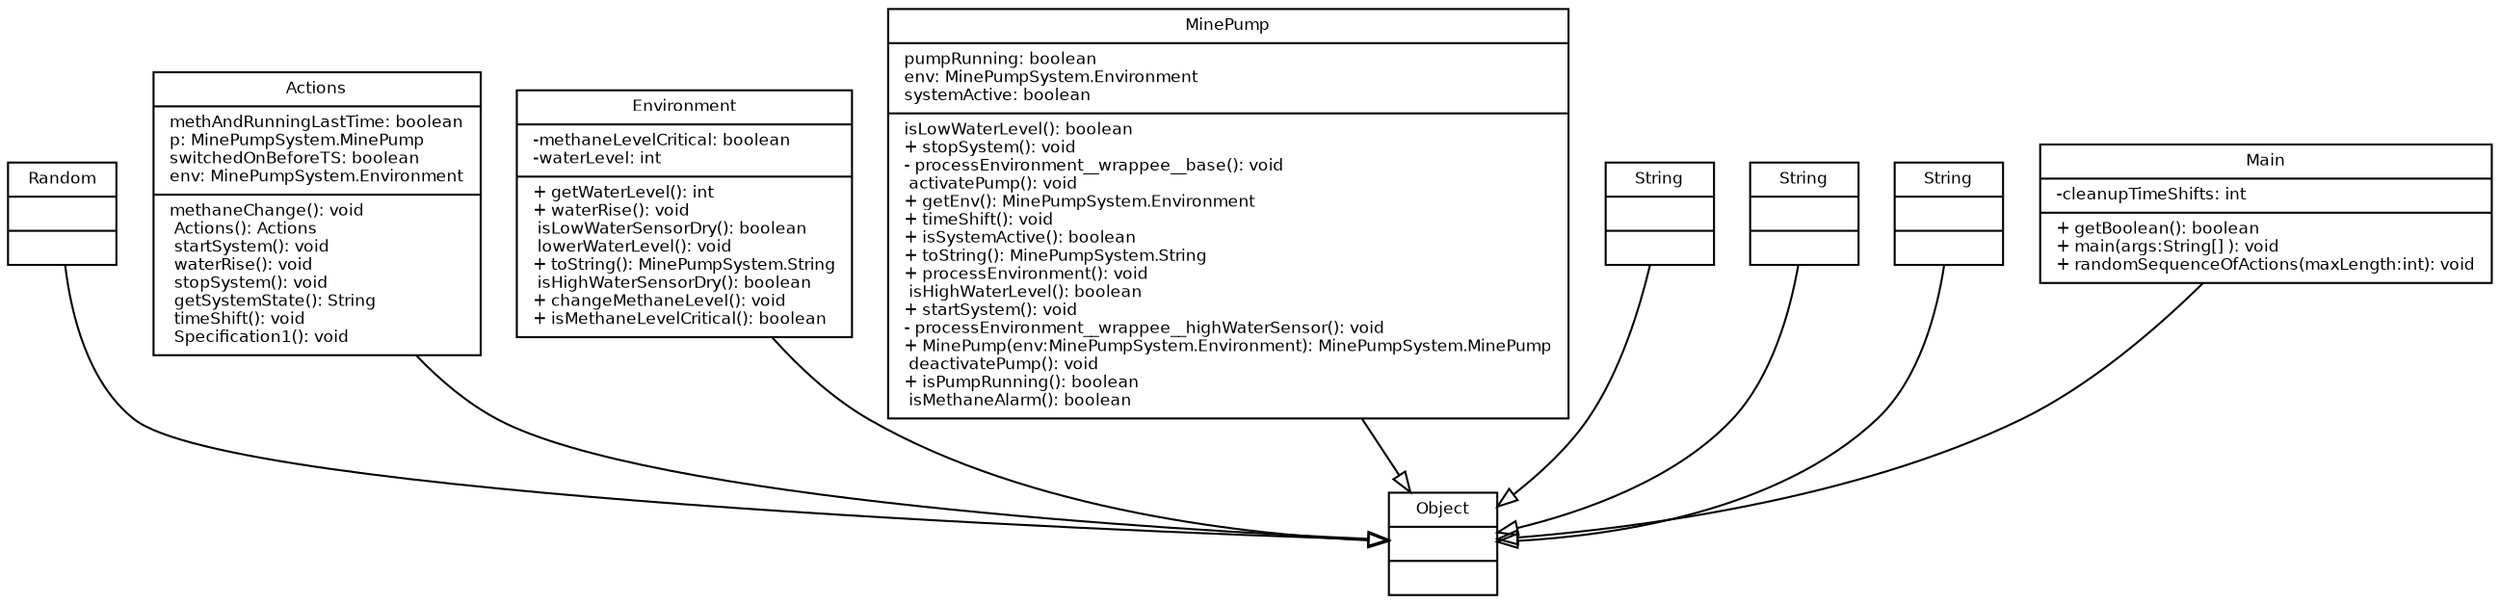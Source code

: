 digraph TypeHierarchy { 
        fontname = "Bitstream Vera Sans"
        fontsize = 8

        node [
                  fontname = "Bitstream Vera Sans"
                  fontsize = 8
                  shape = "record"
        ]

        edge [
                  fontname = "Bitstream Vera Sans"
                  fontsize = 8
        ]

        Random [
                  label = "{Random||}"
        ]

        Actions [
                  label = "{Actions|methAndRunningLastTime: boolean\lp: MinePumpSystem.MinePump\lswitchedOnBeforeTS: boolean\lenv: MinePumpSystem.Environment\l| methaneChange(): void\l Actions(): Actions\l startSystem(): void\l waterRise(): void\l stopSystem(): void\l getSystemState(): String\l timeShift(): void\l Specification1(): void\l}"
        ]

        MinePumpSystem_Environment [
                  label = "{Environment|-methaneLevelCritical: boolean\l-waterLevel: int\l|+ getWaterLevel(): int\l+ waterRise(): void\l isLowWaterSensorDry(): boolean\l lowerWaterLevel(): void\l+ toString(): MinePumpSystem.String\l isHighWaterSensorDry(): boolean\l+ changeMethaneLevel(): void\l+ isMethaneLevelCritical(): boolean\l}"
        ]

        MinePumpSystem_MinePump [
                  label = "{MinePump|pumpRunning: boolean\lenv: MinePumpSystem.Environment\lsystemActive: boolean\l| isLowWaterLevel(): boolean\l+ stopSystem(): void\l- processEnvironment__wrappee__base(): void\l activatePump(): void\l+ getEnv(): MinePumpSystem.Environment\l+ timeShift(): void\l+ isSystemActive(): boolean\l+ toString(): MinePumpSystem.String\l+ processEnvironment(): void\l isHighWaterLevel(): boolean\l+ startSystem(): void\l- processEnvironment__wrappee__highWaterSensor(): void\l+ MinePump(env:MinePumpSystem.Environment): MinePumpSystem.MinePump\l deactivatePump(): void\l+ isPumpRunning(): boolean\l isMethaneAlarm(): boolean\l}"
        ]

        String [
                  label = "{String||}"
        ]

        java_lang_String [
                  label = "{String||}"
        ]

        java_lang_Object [
                  label = "{Object||}"
        ]

        MinePumpSystem_String [
                  label = "{String||}"
        ]

        Main [
                  label = "{Main|-cleanupTimeShifts: int\l|+ getBoolean(): boolean\l+ main(args:String[] ): void\l+ randomSequenceOfActions(maxLength:int): void\l}"
        ]

        edge [
                  arrowhead = "empty"
                  style = "solid"
                  arrowtail = "none"
        ]

        Random -> java_lang_Object
        Actions -> java_lang_Object
        MinePumpSystem_Environment -> java_lang_Object
        MinePumpSystem_MinePump -> java_lang_Object
        String -> java_lang_Object
        java_lang_String -> java_lang_Object
        MinePumpSystem_String -> java_lang_Object
        Main -> java_lang_Object
        edge [
                  arrowhead = "empty"
                  style = "dashed"
                  arrowtail = "none"
        ]

        edge [
                  arrowhead = "normal"
                  style = "solid"
                  arrowtail = "odot"
        ]

}